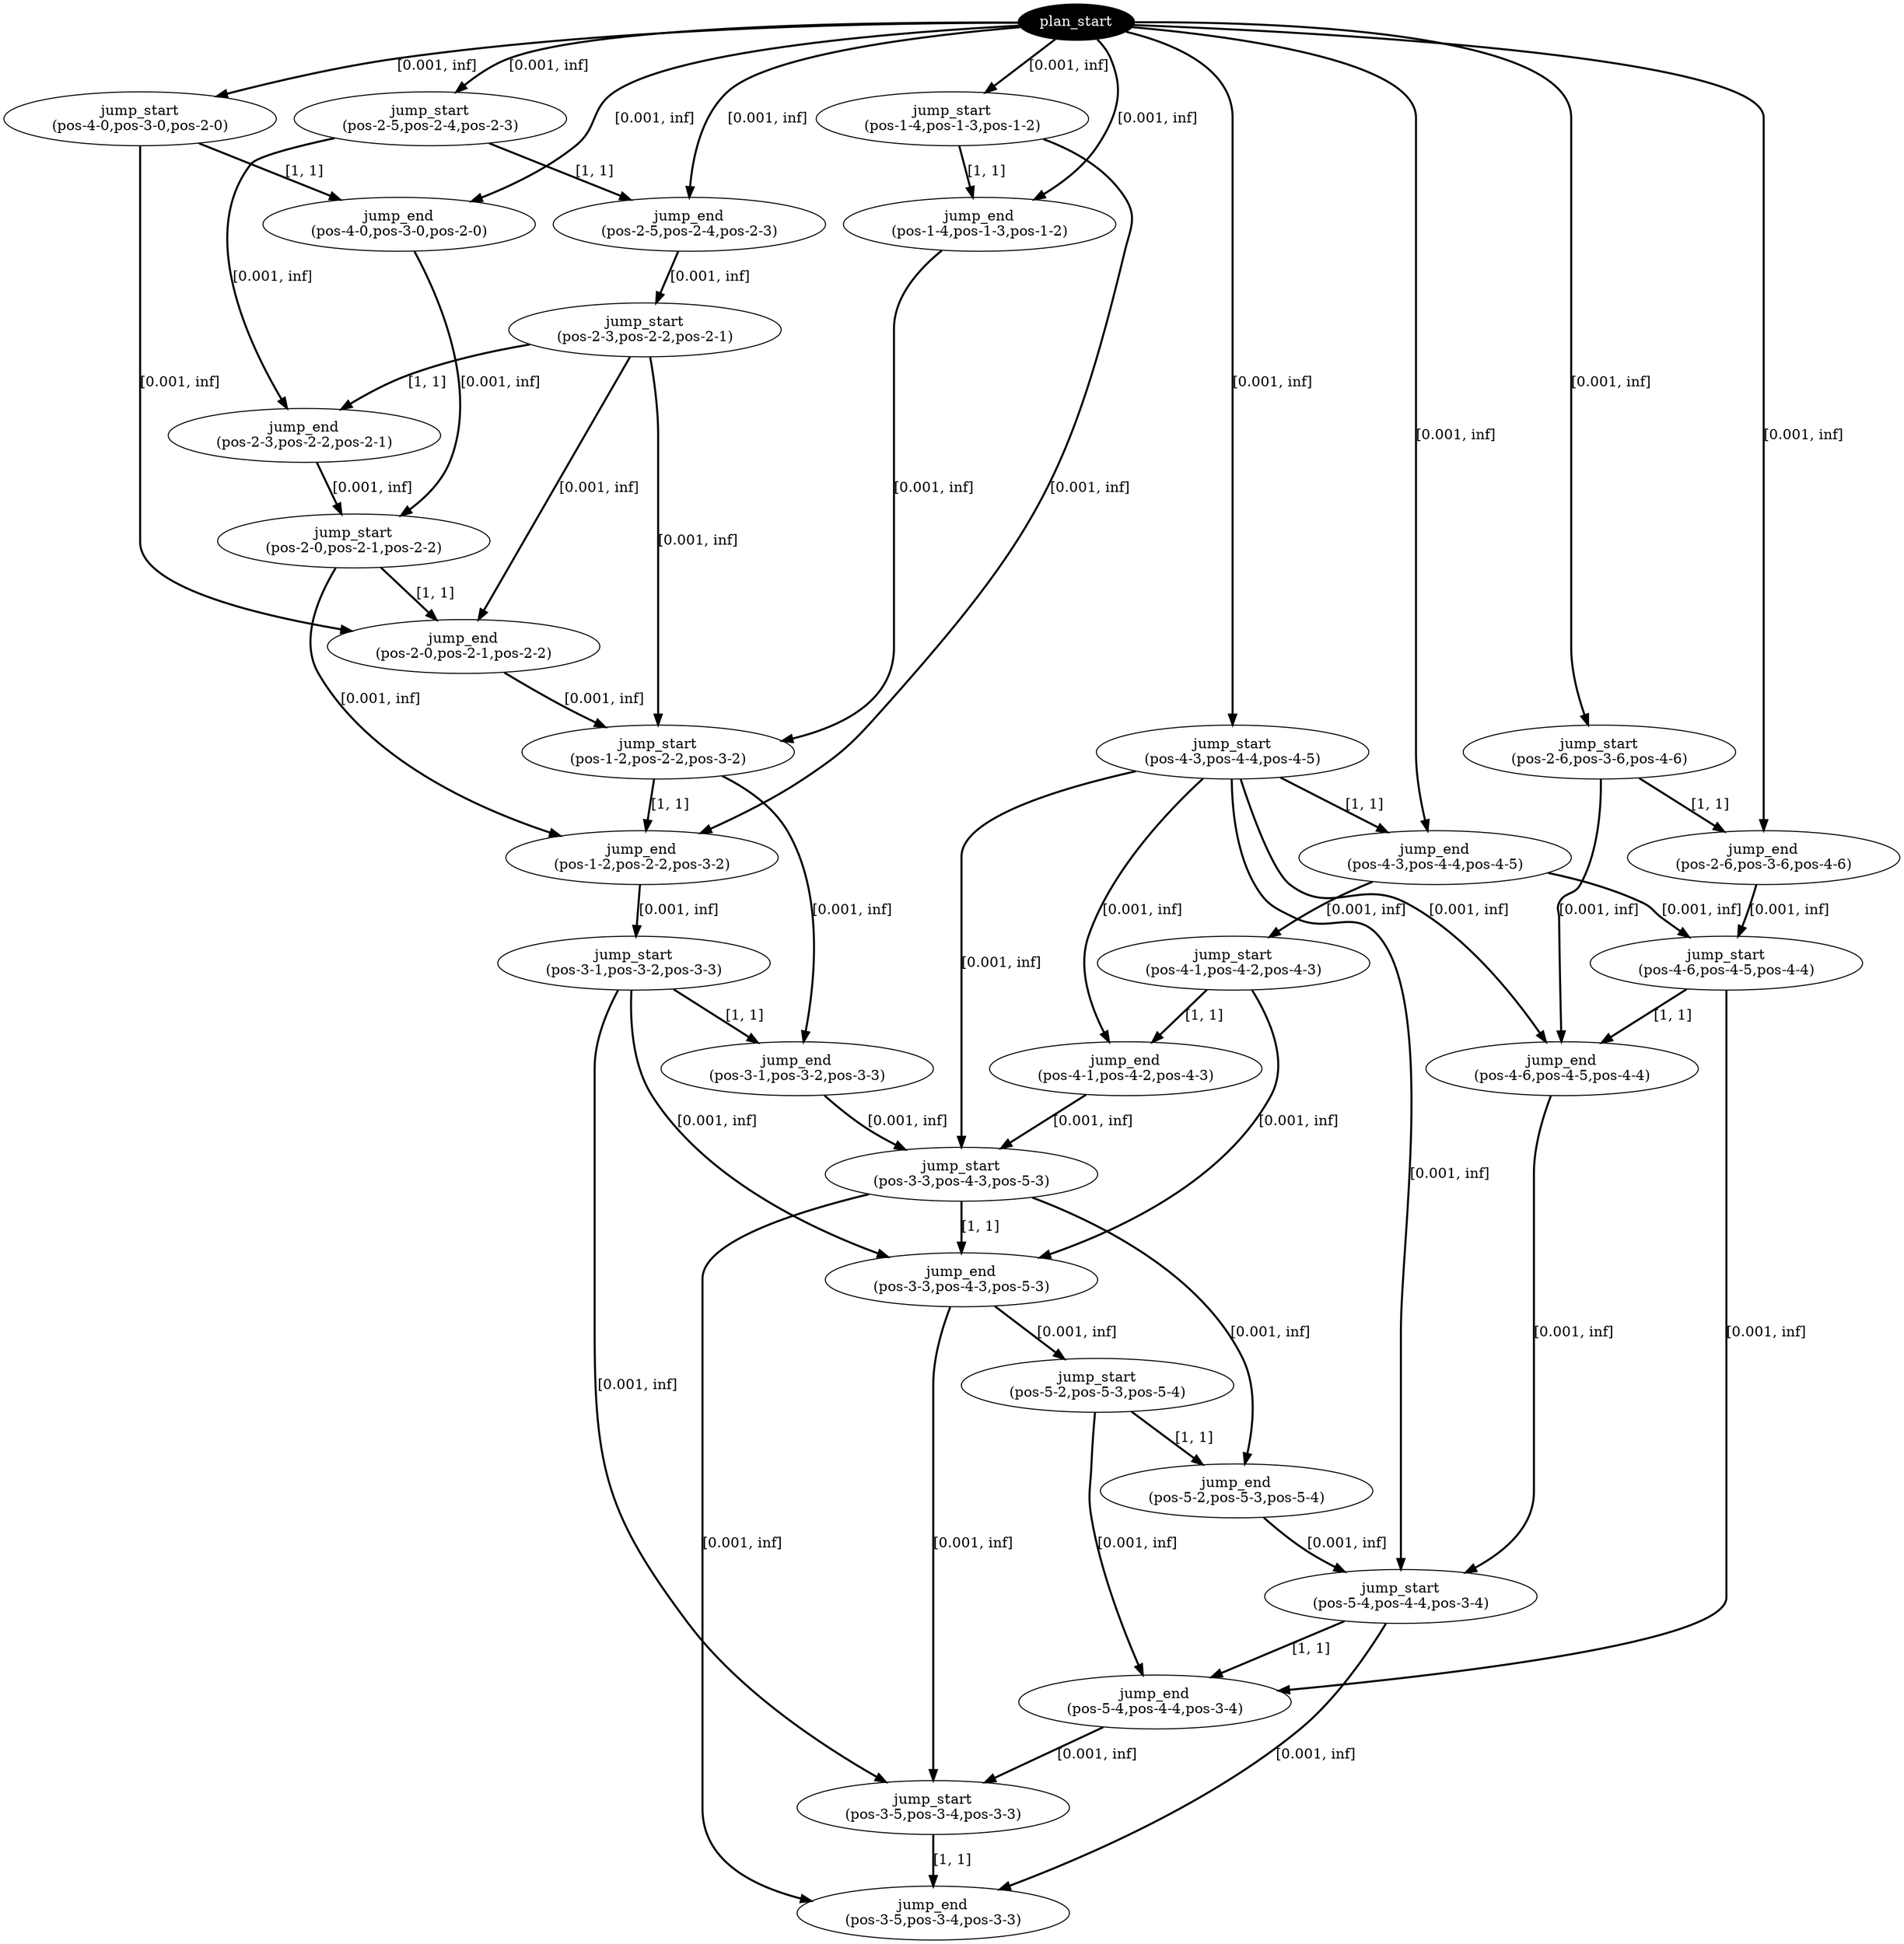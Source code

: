 digraph plan {
0[ label="plan_start",style=filled,fillcolor=black,fontcolor=white];
1[ label="jump_start
(pos-1-4,pos-1-3,pos-1-2)"];
2[ label="jump_end
(pos-1-4,pos-1-3,pos-1-2)"];
3[ label="jump_start
(pos-4-3,pos-4-4,pos-4-5)"];
4[ label="jump_end
(pos-4-3,pos-4-4,pos-4-5)"];
5[ label="jump_start
(pos-2-6,pos-3-6,pos-4-6)"];
6[ label="jump_end
(pos-2-6,pos-3-6,pos-4-6)"];
7[ label="jump_start
(pos-4-0,pos-3-0,pos-2-0)"];
8[ label="jump_end
(pos-4-0,pos-3-0,pos-2-0)"];
9[ label="jump_start
(pos-2-5,pos-2-4,pos-2-3)"];
10[ label="jump_end
(pos-2-5,pos-2-4,pos-2-3)"];
11[ label="jump_start
(pos-2-3,pos-2-2,pos-2-1)"];
12[ label="jump_end
(pos-2-3,pos-2-2,pos-2-1)"];
13[ label="jump_start
(pos-4-1,pos-4-2,pos-4-3)"];
14[ label="jump_end
(pos-4-1,pos-4-2,pos-4-3)"];
15[ label="jump_start
(pos-4-6,pos-4-5,pos-4-4)"];
16[ label="jump_end
(pos-4-6,pos-4-5,pos-4-4)"];
17[ label="jump_start
(pos-2-0,pos-2-1,pos-2-2)"];
18[ label="jump_end
(pos-2-0,pos-2-1,pos-2-2)"];
19[ label="jump_start
(pos-1-2,pos-2-2,pos-3-2)"];
20[ label="jump_end
(pos-1-2,pos-2-2,pos-3-2)"];
21[ label="jump_start
(pos-3-1,pos-3-2,pos-3-3)"];
22[ label="jump_end
(pos-3-1,pos-3-2,pos-3-3)"];
23[ label="jump_start
(pos-3-3,pos-4-3,pos-5-3)"];
24[ label="jump_end
(pos-3-3,pos-4-3,pos-5-3)"];
25[ label="jump_start
(pos-5-2,pos-5-3,pos-5-4)"];
26[ label="jump_end
(pos-5-2,pos-5-3,pos-5-4)"];
27[ label="jump_start
(pos-5-4,pos-4-4,pos-3-4)"];
28[ label="jump_end
(pos-5-4,pos-4-4,pos-3-4)"];
29[ label="jump_start
(pos-3-5,pos-3-4,pos-3-3)"];
30[ label="jump_end
(pos-3-5,pos-3-4,pos-3-3)"];
"0" -> "1" [ label="[0.001, inf]" , penwidth=2, color="black"]
"0" -> "3" [ label="[0.001, inf]" , penwidth=2, color="black"]
"0" -> "5" [ label="[0.001, inf]" , penwidth=2, color="black"]
"0" -> "7" [ label="[0.001, inf]" , penwidth=2, color="black"]
"0" -> "9" [ label="[0.001, inf]" , penwidth=2, color="black"]
"1" -> "2" [ label="[1, 1]" , penwidth=2, color="black"]
"0" -> "2" [ label="[0.001, inf]" , penwidth=2, color="black"]
"3" -> "4" [ label="[1, 1]" , penwidth=2, color="black"]
"0" -> "4" [ label="[0.001, inf]" , penwidth=2, color="black"]
"5" -> "6" [ label="[1, 1]" , penwidth=2, color="black"]
"0" -> "6" [ label="[0.001, inf]" , penwidth=2, color="black"]
"7" -> "8" [ label="[1, 1]" , penwidth=2, color="black"]
"0" -> "8" [ label="[0.001, inf]" , penwidth=2, color="black"]
"9" -> "10" [ label="[1, 1]" , penwidth=2, color="black"]
"0" -> "10" [ label="[0.001, inf]" , penwidth=2, color="black"]
"10" -> "11" [ label="[0.001, inf]" , penwidth=2, color="black"]
"4" -> "13" [ label="[0.001, inf]" , penwidth=2, color="black"]
"6" -> "15" [ label="[0.001, inf]" , penwidth=2, color="black"]
"4" -> "15" [ label="[0.001, inf]" , penwidth=2, color="black"]
"11" -> "12" [ label="[1, 1]" , penwidth=2, color="black"]
"9" -> "12" [ label="[0.001, inf]" , penwidth=2, color="black"]
"13" -> "14" [ label="[1, 1]" , penwidth=2, color="black"]
"3" -> "14" [ label="[0.001, inf]" , penwidth=2, color="black"]
"15" -> "16" [ label="[1, 1]" , penwidth=2, color="black"]
"5" -> "16" [ label="[0.001, inf]" , penwidth=2, color="black"]
"3" -> "16" [ label="[0.001, inf]" , penwidth=2, color="black"]
"8" -> "17" [ label="[0.001, inf]" , penwidth=2, color="black"]
"12" -> "17" [ label="[0.001, inf]" , penwidth=2, color="black"]
"17" -> "18" [ label="[1, 1]" , penwidth=2, color="black"]
"11" -> "18" [ label="[0.001, inf]" , penwidth=2, color="black"]
"7" -> "18" [ label="[0.001, inf]" , penwidth=2, color="black"]
"2" -> "19" [ label="[0.001, inf]" , penwidth=2, color="black"]
"18" -> "19" [ label="[0.001, inf]" , penwidth=2, color="black"]
"11" -> "19" [ label="[0.001, inf]" , penwidth=2, color="black"]
"19" -> "20" [ label="[1, 1]" , penwidth=2, color="black"]
"17" -> "20" [ label="[0.001, inf]" , penwidth=2, color="black"]
"1" -> "20" [ label="[0.001, inf]" , penwidth=2, color="black"]
"20" -> "21" [ label="[0.001, inf]" , penwidth=2, color="black"]
"21" -> "22" [ label="[1, 1]" , penwidth=2, color="black"]
"19" -> "22" [ label="[0.001, inf]" , penwidth=2, color="black"]
"22" -> "23" [ label="[0.001, inf]" , penwidth=2, color="black"]
"14" -> "23" [ label="[0.001, inf]" , penwidth=2, color="black"]
"3" -> "23" [ label="[0.001, inf]" , penwidth=2, color="black"]
"23" -> "24" [ label="[1, 1]" , penwidth=2, color="black"]
"21" -> "24" [ label="[0.001, inf]" , penwidth=2, color="black"]
"13" -> "24" [ label="[0.001, inf]" , penwidth=2, color="black"]
"24" -> "25" [ label="[0.001, inf]" , penwidth=2, color="black"]
"25" -> "26" [ label="[1, 1]" , penwidth=2, color="black"]
"23" -> "26" [ label="[0.001, inf]" , penwidth=2, color="black"]
"26" -> "27" [ label="[0.001, inf]" , penwidth=2, color="black"]
"16" -> "27" [ label="[0.001, inf]" , penwidth=2, color="black"]
"3" -> "27" [ label="[0.001, inf]" , penwidth=2, color="black"]
"27" -> "28" [ label="[1, 1]" , penwidth=2, color="black"]
"25" -> "28" [ label="[0.001, inf]" , penwidth=2, color="black"]
"15" -> "28" [ label="[0.001, inf]" , penwidth=2, color="black"]
"28" -> "29" [ label="[0.001, inf]" , penwidth=2, color="black"]
"24" -> "29" [ label="[0.001, inf]" , penwidth=2, color="black"]
"21" -> "29" [ label="[0.001, inf]" , penwidth=2, color="black"]
"29" -> "30" [ label="[1, 1]" , penwidth=2, color="black"]
"27" -> "30" [ label="[0.001, inf]" , penwidth=2, color="black"]
"23" -> "30" [ label="[0.001, inf]" , penwidth=2, color="black"]
}

